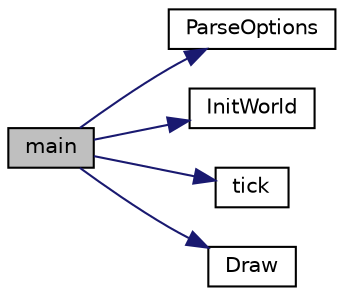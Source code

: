 digraph "main"
{
  edge [fontname="Helvetica",fontsize="10",labelfontname="Helvetica",labelfontsize="10"];
  node [fontname="Helvetica",fontsize="10",shape=record];
  rankdir="LR";
  Node1 [label="main",height=0.2,width=0.4,color="black", fillcolor="grey75", style="filled", fontcolor="black"];
  Node1 -> Node2 [color="midnightblue",fontsize="10",style="solid",fontname="Helvetica"];
  Node2 [label="ParseOptions",height=0.2,width=0.4,color="black", fillcolor="white", style="filled",URL="$main_8cc.html#aba227fab3b52f0ce7c5b89d75b88dcdc"];
  Node1 -> Node3 [color="midnightblue",fontsize="10",style="solid",fontname="Helvetica"];
  Node3 [label="InitWorld",height=0.2,width=0.4,color="black", fillcolor="white", style="filled",URL="$main_8cc.html#acab7ade71cf38099442ca5df2495223d"];
  Node1 -> Node4 [color="midnightblue",fontsize="10",style="solid",fontname="Helvetica"];
  Node4 [label="tick",height=0.2,width=0.4,color="black", fillcolor="white", style="filled",URL="$main_8cc.html#a70eaa727262f633037c3f4b7d3ff24c2"];
  Node1 -> Node5 [color="midnightblue",fontsize="10",style="solid",fontname="Helvetica"];
  Node5 [label="Draw",height=0.2,width=0.4,color="black", fillcolor="white", style="filled",URL="$main_8cc.html#afd34c13fc4f409851ffc0989c13dd287"];
}
